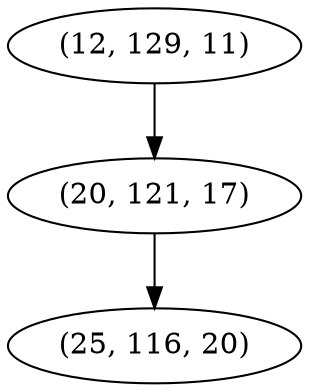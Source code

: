 digraph tree {
    "(12, 129, 11)";
    "(20, 121, 17)";
    "(25, 116, 20)";
    "(12, 129, 11)" -> "(20, 121, 17)";
    "(20, 121, 17)" -> "(25, 116, 20)";
}
